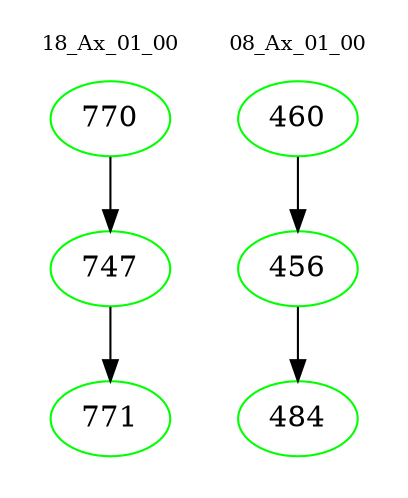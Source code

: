 digraph{
subgraph cluster_0 {
color = white
label = "18_Ax_01_00";
fontsize=10;
T0_770 [label="770", color="green"]
T0_770 -> T0_747 [color="black"]
T0_747 [label="747", color="green"]
T0_747 -> T0_771 [color="black"]
T0_771 [label="771", color="green"]
}
subgraph cluster_1 {
color = white
label = "08_Ax_01_00";
fontsize=10;
T1_460 [label="460", color="green"]
T1_460 -> T1_456 [color="black"]
T1_456 [label="456", color="green"]
T1_456 -> T1_484 [color="black"]
T1_484 [label="484", color="green"]
}
}

